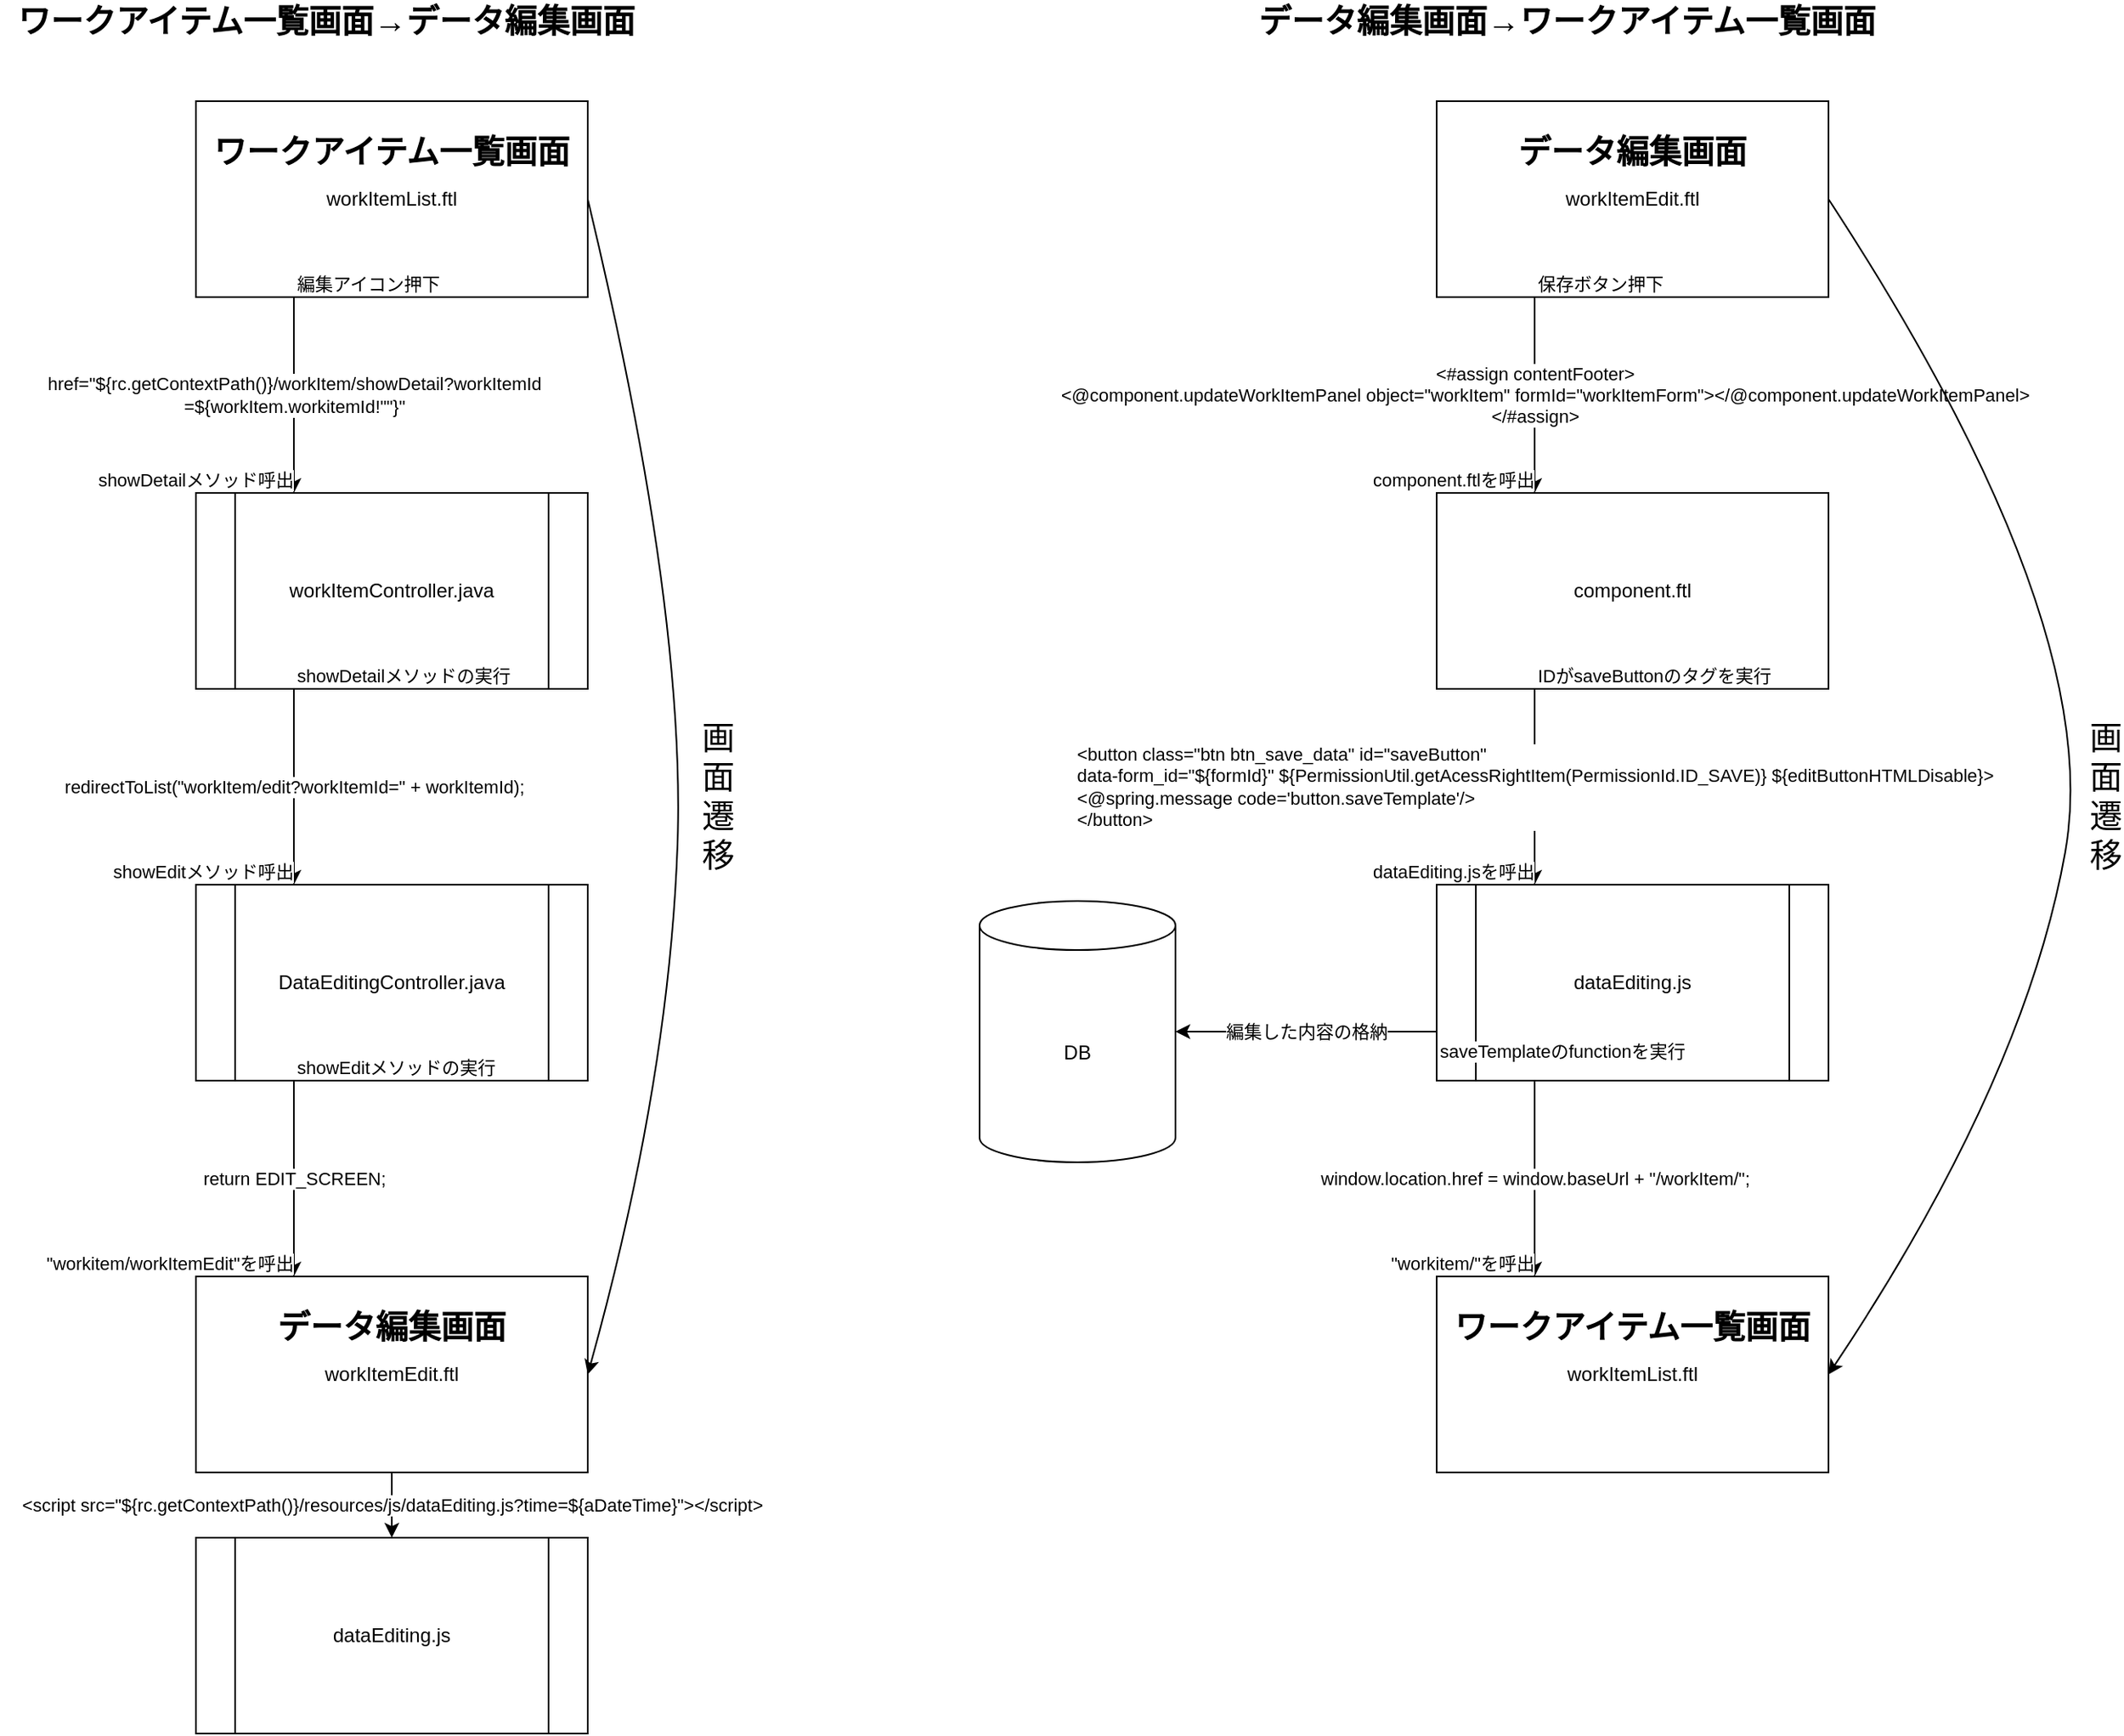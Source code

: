 <mxfile version="14.0.0" type="github">
  <diagram id="fj7cJ6oT8GaulSnIyn4V" name="Page-1">
    <mxGraphModel dx="462" dy="761" grid="1" gridSize="10" guides="1" tooltips="1" connect="1" arrows="1" fold="1" page="1" pageScale="1" pageWidth="850" pageHeight="1100" math="0" shadow="0">
      <root>
        <mxCell id="0" />
        <mxCell id="1" parent="0" />
        <mxCell id="CFS5spEVcC0CDfMkqO9Q-1" value="workItemController.java" style="shape=process;whiteSpace=wrap;html=1;backgroundOutline=1;" parent="1" vertex="1">
          <mxGeometry x="120" y="320" width="240" height="120" as="geometry" />
        </mxCell>
        <mxCell id="CFS5spEVcC0CDfMkqO9Q-2" value="workItemList.ftl" style="rounded=0;whiteSpace=wrap;html=1;" parent="1" vertex="1">
          <mxGeometry x="120" y="80" width="240" height="120" as="geometry" />
        </mxCell>
        <mxCell id="CFS5spEVcC0CDfMkqO9Q-3" value="workItemEdit.ftl" style="rounded=0;whiteSpace=wrap;html=1;" parent="1" vertex="1">
          <mxGeometry x="120" y="800" width="240" height="120" as="geometry" />
        </mxCell>
        <mxCell id="CFS5spEVcC0CDfMkqO9Q-7" value="&lt;font style=&quot;font-size: 20px&quot;&gt;&lt;b&gt;&lt;font style=&quot;font-size: 20px&quot;&gt;データ編集画面→&lt;/font&gt;ワークアイテム一覧画面&lt;/b&gt;&lt;/font&gt;" style="text;html=1;strokeColor=none;fillColor=none;align=center;verticalAlign=middle;whiteSpace=wrap;rounded=0;" parent="1" vertex="1">
          <mxGeometry x="760" y="20" width="400" height="20" as="geometry" />
        </mxCell>
        <mxCell id="CFS5spEVcC0CDfMkqO9Q-8" value="&lt;font style=&quot;font-size: 20px&quot;&gt;&lt;b&gt;ワークアイテム一覧画面→データ編集画面&lt;/b&gt;&lt;/font&gt;" style="text;html=1;strokeColor=none;fillColor=none;align=center;verticalAlign=middle;whiteSpace=wrap;rounded=0;" parent="1" vertex="1">
          <mxGeometry y="20" width="400" height="20" as="geometry" />
        </mxCell>
        <mxCell id="CFS5spEVcC0CDfMkqO9Q-10" value="DataEditingController.java" style="shape=process;whiteSpace=wrap;html=1;backgroundOutline=1;" parent="1" vertex="1">
          <mxGeometry x="120" y="560" width="240" height="120" as="geometry" />
        </mxCell>
        <mxCell id="CFS5spEVcC0CDfMkqO9Q-11" value="component.ftl" style="rounded=0;whiteSpace=wrap;html=1;" parent="1" vertex="1">
          <mxGeometry x="880" y="320" width="240" height="120" as="geometry" />
        </mxCell>
        <mxCell id="CFS5spEVcC0CDfMkqO9Q-13" value="Label" style="endArrow=classic;html=1;exitX=0.25;exitY=1;exitDx=0;exitDy=0;entryX=0.25;entryY=0;entryDx=0;entryDy=0;" parent="1" source="CFS5spEVcC0CDfMkqO9Q-2" target="CFS5spEVcC0CDfMkqO9Q-1" edge="1">
          <mxGeometry relative="1" as="geometry">
            <mxPoint x="170" y="240" as="sourcePoint" />
            <mxPoint x="330" y="240" as="targetPoint" />
          </mxGeometry>
        </mxCell>
        <mxCell id="CFS5spEVcC0CDfMkqO9Q-14" value="href=&quot;${rc.getContextPath()}/workItem/showDetail?workItemId&lt;br&gt;=${workItem.workitemId!&quot;&quot;}&quot;" style="edgeLabel;resizable=0;html=1;align=center;verticalAlign=middle;" parent="CFS5spEVcC0CDfMkqO9Q-13" connectable="0" vertex="1">
          <mxGeometry relative="1" as="geometry" />
        </mxCell>
        <mxCell id="CFS5spEVcC0CDfMkqO9Q-15" value="編集アイコン押下" style="edgeLabel;resizable=0;html=1;align=left;verticalAlign=bottom;" parent="CFS5spEVcC0CDfMkqO9Q-13" connectable="0" vertex="1">
          <mxGeometry x="-1" relative="1" as="geometry" />
        </mxCell>
        <mxCell id="CFS5spEVcC0CDfMkqO9Q-16" value="showDetailメソッド呼出" style="edgeLabel;resizable=0;html=1;align=right;verticalAlign=bottom;" parent="CFS5spEVcC0CDfMkqO9Q-13" connectable="0" vertex="1">
          <mxGeometry x="1" relative="1" as="geometry" />
        </mxCell>
        <mxCell id="CFS5spEVcC0CDfMkqO9Q-17" value="Label" style="endArrow=classic;html=1;exitX=0.25;exitY=1;exitDx=0;exitDy=0;entryX=0.25;entryY=0;entryDx=0;entryDy=0;" parent="1" source="CFS5spEVcC0CDfMkqO9Q-1" target="CFS5spEVcC0CDfMkqO9Q-10" edge="1">
          <mxGeometry relative="1" as="geometry">
            <mxPoint x="40" y="520" as="sourcePoint" />
            <mxPoint x="200" y="520" as="targetPoint" />
            <Array as="points" />
          </mxGeometry>
        </mxCell>
        <mxCell id="CFS5spEVcC0CDfMkqO9Q-18" value="&lt;div style=&quot;text-align: left&quot;&gt;redirectToList(&quot;workItem/edit?workItemId=&quot; + workItemId);&lt;/div&gt;" style="edgeLabel;resizable=0;html=1;align=center;verticalAlign=middle;" parent="CFS5spEVcC0CDfMkqO9Q-17" connectable="0" vertex="1">
          <mxGeometry relative="1" as="geometry" />
        </mxCell>
        <mxCell id="CFS5spEVcC0CDfMkqO9Q-19" value="showDetailメソッドの実行" style="edgeLabel;resizable=0;html=1;align=left;verticalAlign=bottom;" parent="CFS5spEVcC0CDfMkqO9Q-17" connectable="0" vertex="1">
          <mxGeometry x="-1" relative="1" as="geometry" />
        </mxCell>
        <mxCell id="CFS5spEVcC0CDfMkqO9Q-20" value="showEditメソッド呼出" style="edgeLabel;resizable=0;html=1;align=right;verticalAlign=bottom;" parent="CFS5spEVcC0CDfMkqO9Q-17" connectable="0" vertex="1">
          <mxGeometry x="1" relative="1" as="geometry" />
        </mxCell>
        <mxCell id="CFS5spEVcC0CDfMkqO9Q-21" value="Label" style="endArrow=classic;html=1;exitX=0.25;exitY=1;exitDx=0;exitDy=0;entryX=0.25;entryY=0;entryDx=0;entryDy=0;" parent="1" source="CFS5spEVcC0CDfMkqO9Q-10" target="CFS5spEVcC0CDfMkqO9Q-3" edge="1">
          <mxGeometry relative="1" as="geometry">
            <mxPoint x="530" y="640" as="sourcePoint" />
            <mxPoint x="650" y="840" as="targetPoint" />
            <Array as="points" />
          </mxGeometry>
        </mxCell>
        <mxCell id="CFS5spEVcC0CDfMkqO9Q-22" value="&lt;div style=&quot;text-align: left&quot;&gt;return EDIT_SCREEN;&lt;/div&gt;" style="edgeLabel;resizable=0;html=1;align=center;verticalAlign=middle;" parent="CFS5spEVcC0CDfMkqO9Q-21" connectable="0" vertex="1">
          <mxGeometry relative="1" as="geometry" />
        </mxCell>
        <mxCell id="CFS5spEVcC0CDfMkqO9Q-23" value="showEditメソッドの実行" style="edgeLabel;resizable=0;html=1;align=left;verticalAlign=bottom;" parent="CFS5spEVcC0CDfMkqO9Q-21" connectable="0" vertex="1">
          <mxGeometry x="-1" relative="1" as="geometry" />
        </mxCell>
        <mxCell id="CFS5spEVcC0CDfMkqO9Q-24" value="&quot;workitem/workItemEdit&quot;を呼出" style="edgeLabel;resizable=0;html=1;align=right;verticalAlign=bottom;" parent="CFS5spEVcC0CDfMkqO9Q-21" connectable="0" vertex="1">
          <mxGeometry x="1" relative="1" as="geometry" />
        </mxCell>
        <mxCell id="CFS5spEVcC0CDfMkqO9Q-27" value="" style="curved=1;endArrow=classic;html=1;fillColor=#33001A;exitX=1;exitY=0.5;exitDx=0;exitDy=0;entryX=1;entryY=0.5;entryDx=0;entryDy=0;" parent="1" source="CFS5spEVcC0CDfMkqO9Q-2" target="CFS5spEVcC0CDfMkqO9Q-3" edge="1">
          <mxGeometry width="50" height="50" relative="1" as="geometry">
            <mxPoint x="530" y="530" as="sourcePoint" />
            <mxPoint x="580" y="480" as="targetPoint" />
            <Array as="points">
              <mxPoint x="420" y="390" />
              <mxPoint x="410" y="680" />
            </Array>
          </mxGeometry>
        </mxCell>
        <mxCell id="CFS5spEVcC0CDfMkqO9Q-28" value="&lt;font style=&quot;font-size: 20px&quot;&gt;画面遷移&lt;/font&gt;" style="text;html=1;strokeColor=none;fillColor=none;align=center;verticalAlign=middle;whiteSpace=wrap;rounded=0;" parent="1" vertex="1">
          <mxGeometry x="430" y="480" width="20" height="50" as="geometry" />
        </mxCell>
        <mxCell id="ggs_NN2yI3XCKBR60X58-2" value="workItemEdit.ftl" style="rounded=0;whiteSpace=wrap;html=1;" parent="1" vertex="1">
          <mxGeometry x="880" y="80" width="240" height="120" as="geometry" />
        </mxCell>
        <mxCell id="ggs_NN2yI3XCKBR60X58-3" value="workItemList.ftl" style="rounded=0;whiteSpace=wrap;html=1;" parent="1" vertex="1">
          <mxGeometry x="880" y="800" width="240" height="120" as="geometry" />
        </mxCell>
        <mxCell id="ggs_NN2yI3XCKBR60X58-4" value="dataEditing.js" style="shape=process;whiteSpace=wrap;html=1;backgroundOutline=1;" parent="1" vertex="1">
          <mxGeometry x="880" y="560" width="240" height="120" as="geometry" />
        </mxCell>
        <mxCell id="ggs_NN2yI3XCKBR60X58-5" value="Label" style="endArrow=classic;html=1;exitX=0.25;exitY=1;exitDx=0;exitDy=0;entryX=0.25;entryY=0;entryDx=0;entryDy=0;" parent="1" source="ggs_NN2yI3XCKBR60X58-2" target="CFS5spEVcC0CDfMkqO9Q-11" edge="1">
          <mxGeometry relative="1" as="geometry">
            <mxPoint x="930" y="240" as="sourcePoint" />
            <mxPoint x="970" y="310" as="targetPoint" />
          </mxGeometry>
        </mxCell>
        <mxCell id="ggs_NN2yI3XCKBR60X58-6" value="&lt;div&gt;&amp;lt;#assign contentFooter&amp;gt;&lt;/div&gt;&lt;div&gt;&amp;nbsp; &amp;nbsp; &amp;lt;@component.updateWorkItemPanel object=&quot;workItem&quot; formId=&quot;workItemForm&quot;&amp;gt;&amp;lt;/@component.updateWorkItemPanel&amp;gt;&lt;/div&gt;&lt;div&gt;&amp;lt;/#assign&amp;gt;&lt;/div&gt;" style="edgeLabel;resizable=0;html=1;align=center;verticalAlign=middle;" parent="ggs_NN2yI3XCKBR60X58-5" connectable="0" vertex="1">
          <mxGeometry relative="1" as="geometry" />
        </mxCell>
        <mxCell id="ggs_NN2yI3XCKBR60X58-7" value="保存ボタン押下" style="edgeLabel;resizable=0;html=1;align=left;verticalAlign=bottom;" parent="ggs_NN2yI3XCKBR60X58-5" connectable="0" vertex="1">
          <mxGeometry x="-1" relative="1" as="geometry" />
        </mxCell>
        <mxCell id="ggs_NN2yI3XCKBR60X58-8" value="component.ftlを呼出" style="edgeLabel;resizable=0;html=1;align=right;verticalAlign=bottom;" parent="ggs_NN2yI3XCKBR60X58-5" connectable="0" vertex="1">
          <mxGeometry x="1" relative="1" as="geometry" />
        </mxCell>
        <mxCell id="ggs_NN2yI3XCKBR60X58-9" value="Label" style="endArrow=classic;html=1;entryX=0.25;entryY=0;entryDx=0;entryDy=0;exitX=0.25;exitY=1;exitDx=0;exitDy=0;" parent="1" source="CFS5spEVcC0CDfMkqO9Q-11" target="ggs_NN2yI3XCKBR60X58-4" edge="1">
          <mxGeometry relative="1" as="geometry">
            <mxPoint x="970" y="460" as="sourcePoint" />
            <mxPoint x="960" y="520" as="targetPoint" />
            <Array as="points" />
          </mxGeometry>
        </mxCell>
        <mxCell id="ggs_NN2yI3XCKBR60X58-10" value="&lt;div style=&quot;text-align: left&quot;&gt;&lt;div&gt;&amp;lt;button class=&quot;btn btn_save_data&quot; id=&quot;saveButton&quot;&lt;/div&gt;&lt;div&gt;&lt;span&gt; &lt;/span&gt;data-form_id=&quot;${formId}&quot; ${PermissionUtil.getAcessRightItem(PermissionId.ID_SAVE)} ${editButtonHTMLDisable}&amp;gt;&lt;/div&gt;&lt;div&gt;&lt;span&gt; &lt;/span&gt;&amp;lt;@spring.message code=&#39;button.saveTemplate&#39;/&amp;gt;&lt;/div&gt;&lt;div&gt;&amp;lt;/button&amp;gt;&lt;/div&gt;&lt;/div&gt;" style="edgeLabel;resizable=0;html=1;align=center;verticalAlign=middle;" parent="ggs_NN2yI3XCKBR60X58-9" connectable="0" vertex="1">
          <mxGeometry relative="1" as="geometry" />
        </mxCell>
        <mxCell id="ggs_NN2yI3XCKBR60X58-11" value="IDがsaveButtonのタグを実行" style="edgeLabel;resizable=0;html=1;align=left;verticalAlign=bottom;" parent="ggs_NN2yI3XCKBR60X58-9" connectable="0" vertex="1">
          <mxGeometry x="-1" relative="1" as="geometry" />
        </mxCell>
        <mxCell id="ggs_NN2yI3XCKBR60X58-12" value="dataEditing.jsを呼出" style="edgeLabel;resizable=0;html=1;align=right;verticalAlign=bottom;" parent="ggs_NN2yI3XCKBR60X58-9" connectable="0" vertex="1">
          <mxGeometry x="1" relative="1" as="geometry" />
        </mxCell>
        <mxCell id="ggs_NN2yI3XCKBR60X58-13" value="Label" style="endArrow=classic;html=1;exitX=0.25;exitY=1;exitDx=0;exitDy=0;entryX=0.25;entryY=0;entryDx=0;entryDy=0;" parent="1" source="ggs_NN2yI3XCKBR60X58-4" target="ggs_NN2yI3XCKBR60X58-3" edge="1">
          <mxGeometry relative="1" as="geometry">
            <mxPoint x="1290" y="640" as="sourcePoint" />
            <mxPoint x="1410" y="840" as="targetPoint" />
            <Array as="points" />
          </mxGeometry>
        </mxCell>
        <mxCell id="ggs_NN2yI3XCKBR60X58-14" value="&lt;div style=&quot;text-align: left&quot;&gt;window.location.href = window.baseUrl + &quot;/workItem/&quot;;&lt;/div&gt;" style="edgeLabel;resizable=0;html=1;align=center;verticalAlign=middle;" parent="ggs_NN2yI3XCKBR60X58-13" connectable="0" vertex="1">
          <mxGeometry relative="1" as="geometry" />
        </mxCell>
        <mxCell id="ggs_NN2yI3XCKBR60X58-16" value="&quot;workitem/&quot;を呼出" style="edgeLabel;resizable=0;html=1;align=right;verticalAlign=bottom;" parent="ggs_NN2yI3XCKBR60X58-13" connectable="0" vertex="1">
          <mxGeometry x="1" relative="1" as="geometry" />
        </mxCell>
        <mxCell id="ggs_NN2yI3XCKBR60X58-17" value="" style="curved=1;endArrow=classic;html=1;fillColor=#33001A;exitX=1;exitY=0.5;exitDx=0;exitDy=0;entryX=1;entryY=0.5;entryDx=0;entryDy=0;" parent="1" source="ggs_NN2yI3XCKBR60X58-2" target="ggs_NN2yI3XCKBR60X58-3" edge="1">
          <mxGeometry width="50" height="50" relative="1" as="geometry">
            <mxPoint x="1290" y="530" as="sourcePoint" />
            <mxPoint x="1340" y="480" as="targetPoint" />
            <Array as="points">
              <mxPoint x="1290" y="400" />
              <mxPoint x="1240" y="680" />
            </Array>
          </mxGeometry>
        </mxCell>
        <mxCell id="ggs_NN2yI3XCKBR60X58-18" value="&lt;font style=&quot;font-size: 20px&quot;&gt;画面遷移&lt;/font&gt;" style="text;html=1;strokeColor=none;fillColor=none;align=center;verticalAlign=middle;whiteSpace=wrap;rounded=0;" parent="1" vertex="1">
          <mxGeometry x="1280" y="480" width="20" height="50" as="geometry" />
        </mxCell>
        <mxCell id="ggs_NN2yI3XCKBR60X58-20" value="&lt;font style=&quot;font-size: 20px&quot;&gt;&lt;b&gt;ワークアイテム一覧画面&lt;/b&gt;&lt;/font&gt;" style="text;html=1;strokeColor=none;fillColor=none;align=center;verticalAlign=middle;whiteSpace=wrap;rounded=0;" parent="1" vertex="1">
          <mxGeometry x="120" y="100" width="240" height="20" as="geometry" />
        </mxCell>
        <mxCell id="ggs_NN2yI3XCKBR60X58-21" value="&lt;font style=&quot;font-size: 20px&quot;&gt;&lt;b&gt;データ編集画面&lt;/b&gt;&lt;/font&gt;" style="text;html=1;strokeColor=none;fillColor=none;align=center;verticalAlign=middle;whiteSpace=wrap;rounded=0;" parent="1" vertex="1">
          <mxGeometry x="120" y="820" width="240" height="20" as="geometry" />
        </mxCell>
        <mxCell id="ggs_NN2yI3XCKBR60X58-23" value="&lt;font style=&quot;font-size: 20px&quot;&gt;&lt;b&gt;データ編集画面&lt;/b&gt;&lt;/font&gt;" style="text;html=1;strokeColor=none;fillColor=none;align=center;verticalAlign=middle;whiteSpace=wrap;rounded=0;" parent="1" vertex="1">
          <mxGeometry x="880" y="100" width="240" height="20" as="geometry" />
        </mxCell>
        <mxCell id="ggs_NN2yI3XCKBR60X58-24" value="&lt;font style=&quot;font-size: 20px&quot;&gt;&lt;b&gt;ワークアイテム一覧画面&lt;/b&gt;&lt;/font&gt;" style="text;html=1;strokeColor=none;fillColor=none;align=center;verticalAlign=middle;whiteSpace=wrap;rounded=0;" parent="1" vertex="1">
          <mxGeometry x="880" y="820" width="240" height="20" as="geometry" />
        </mxCell>
        <mxCell id="ggs_NN2yI3XCKBR60X58-25" value="DB" style="shape=cylinder3;whiteSpace=wrap;html=1;boundedLbl=1;backgroundOutline=1;size=15;" parent="1" vertex="1">
          <mxGeometry x="600" y="570" width="120" height="160" as="geometry" />
        </mxCell>
        <mxCell id="ggs_NN2yI3XCKBR60X58-26" value="Label" style="endArrow=classic;html=1;exitX=0;exitY=0.75;exitDx=0;exitDy=0;entryX=1;entryY=0.5;entryDx=0;entryDy=0;entryPerimeter=0;" parent="1" source="ggs_NN2yI3XCKBR60X58-4" target="ggs_NN2yI3XCKBR60X58-25" edge="1">
          <mxGeometry relative="1" as="geometry">
            <mxPoint x="830" y="610" as="sourcePoint" />
            <mxPoint x="830" y="770" as="targetPoint" />
            <Array as="points" />
          </mxGeometry>
        </mxCell>
        <mxCell id="ggs_NN2yI3XCKBR60X58-27" value="&lt;div style=&quot;text-align: left&quot;&gt;編集した内容の格納&lt;/div&gt;" style="edgeLabel;resizable=0;html=1;align=center;verticalAlign=middle;" parent="ggs_NN2yI3XCKBR60X58-26" connectable="0" vertex="1">
          <mxGeometry relative="1" as="geometry" />
        </mxCell>
        <mxCell id="ggs_NN2yI3XCKBR60X58-28" value="saveTemplateのfunctionを実行" style="edgeLabel;resizable=0;html=1;align=left;verticalAlign=bottom;" parent="ggs_NN2yI3XCKBR60X58-26" connectable="0" vertex="1">
          <mxGeometry x="-1" relative="1" as="geometry">
            <mxPoint y="20" as="offset" />
          </mxGeometry>
        </mxCell>
        <mxCell id="8MmJQn8j7XMEYnY0gTtd-1" value="dataEditing.js" style="shape=process;whiteSpace=wrap;html=1;backgroundOutline=1;" vertex="1" parent="1">
          <mxGeometry x="120" y="960" width="240" height="120" as="geometry" />
        </mxCell>
        <mxCell id="8MmJQn8j7XMEYnY0gTtd-4" value="" style="endArrow=classic;html=1;exitX=0.5;exitY=1;exitDx=0;exitDy=0;entryX=0.5;entryY=0;entryDx=0;entryDy=0;" edge="1" parent="1" source="CFS5spEVcC0CDfMkqO9Q-3" target="8MmJQn8j7XMEYnY0gTtd-1">
          <mxGeometry relative="1" as="geometry">
            <mxPoint x="250" y="940" as="sourcePoint" />
            <mxPoint x="350" y="940" as="targetPoint" />
          </mxGeometry>
        </mxCell>
        <mxCell id="8MmJQn8j7XMEYnY0gTtd-5" value="&amp;lt;script src=&quot;${rc.getContextPath()}/resources/js/dataEditing.js?time=${aDateTime}&quot;&amp;gt;&amp;lt;/script&amp;gt;" style="edgeLabel;resizable=0;html=1;align=center;verticalAlign=middle;" connectable="0" vertex="1" parent="8MmJQn8j7XMEYnY0gTtd-4">
          <mxGeometry relative="1" as="geometry" />
        </mxCell>
      </root>
    </mxGraphModel>
  </diagram>
</mxfile>
